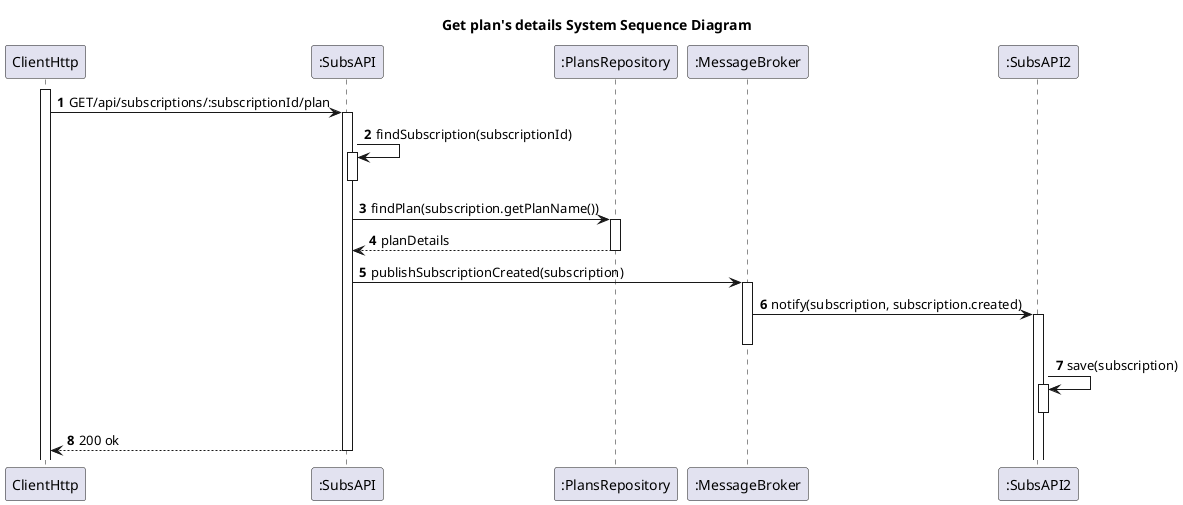 @startuml
'https://plantuml.com/sequence-diagram

title Get plan's details System Sequence Diagram

autoactivate on
autonumber

participant "ClientHttp" as User
participant ":SubsAPI" as SubsAPI
participant ":PlansRepository" as PlansRepository
participant ":MessageBroker" as MB
participant ":SubsAPI2" as SubsAPI2

activate User

User -> SubsAPI: GET/api/subscriptions/:subscriptionId/plan
SubsAPI -> SubsAPI: findSubscription(subscriptionId)
deactivate SubsAPI
    SubsAPI -> PlansRepository: findPlan(subscription.getPlanName())
    PlansRepository --> SubsAPI: planDetails
    SubsAPI -> MB: publishSubscriptionCreated(subscription)
    MB -> SubsAPI2: notify(subscription, subscription.created)
    deactivate MB
    SubsAPI2 -> SubsAPI2:save(subscription)
    deactivate SubsAPI2
    SubsAPI --> User: 200 ok
deactivate SubsAPI

@enduml
